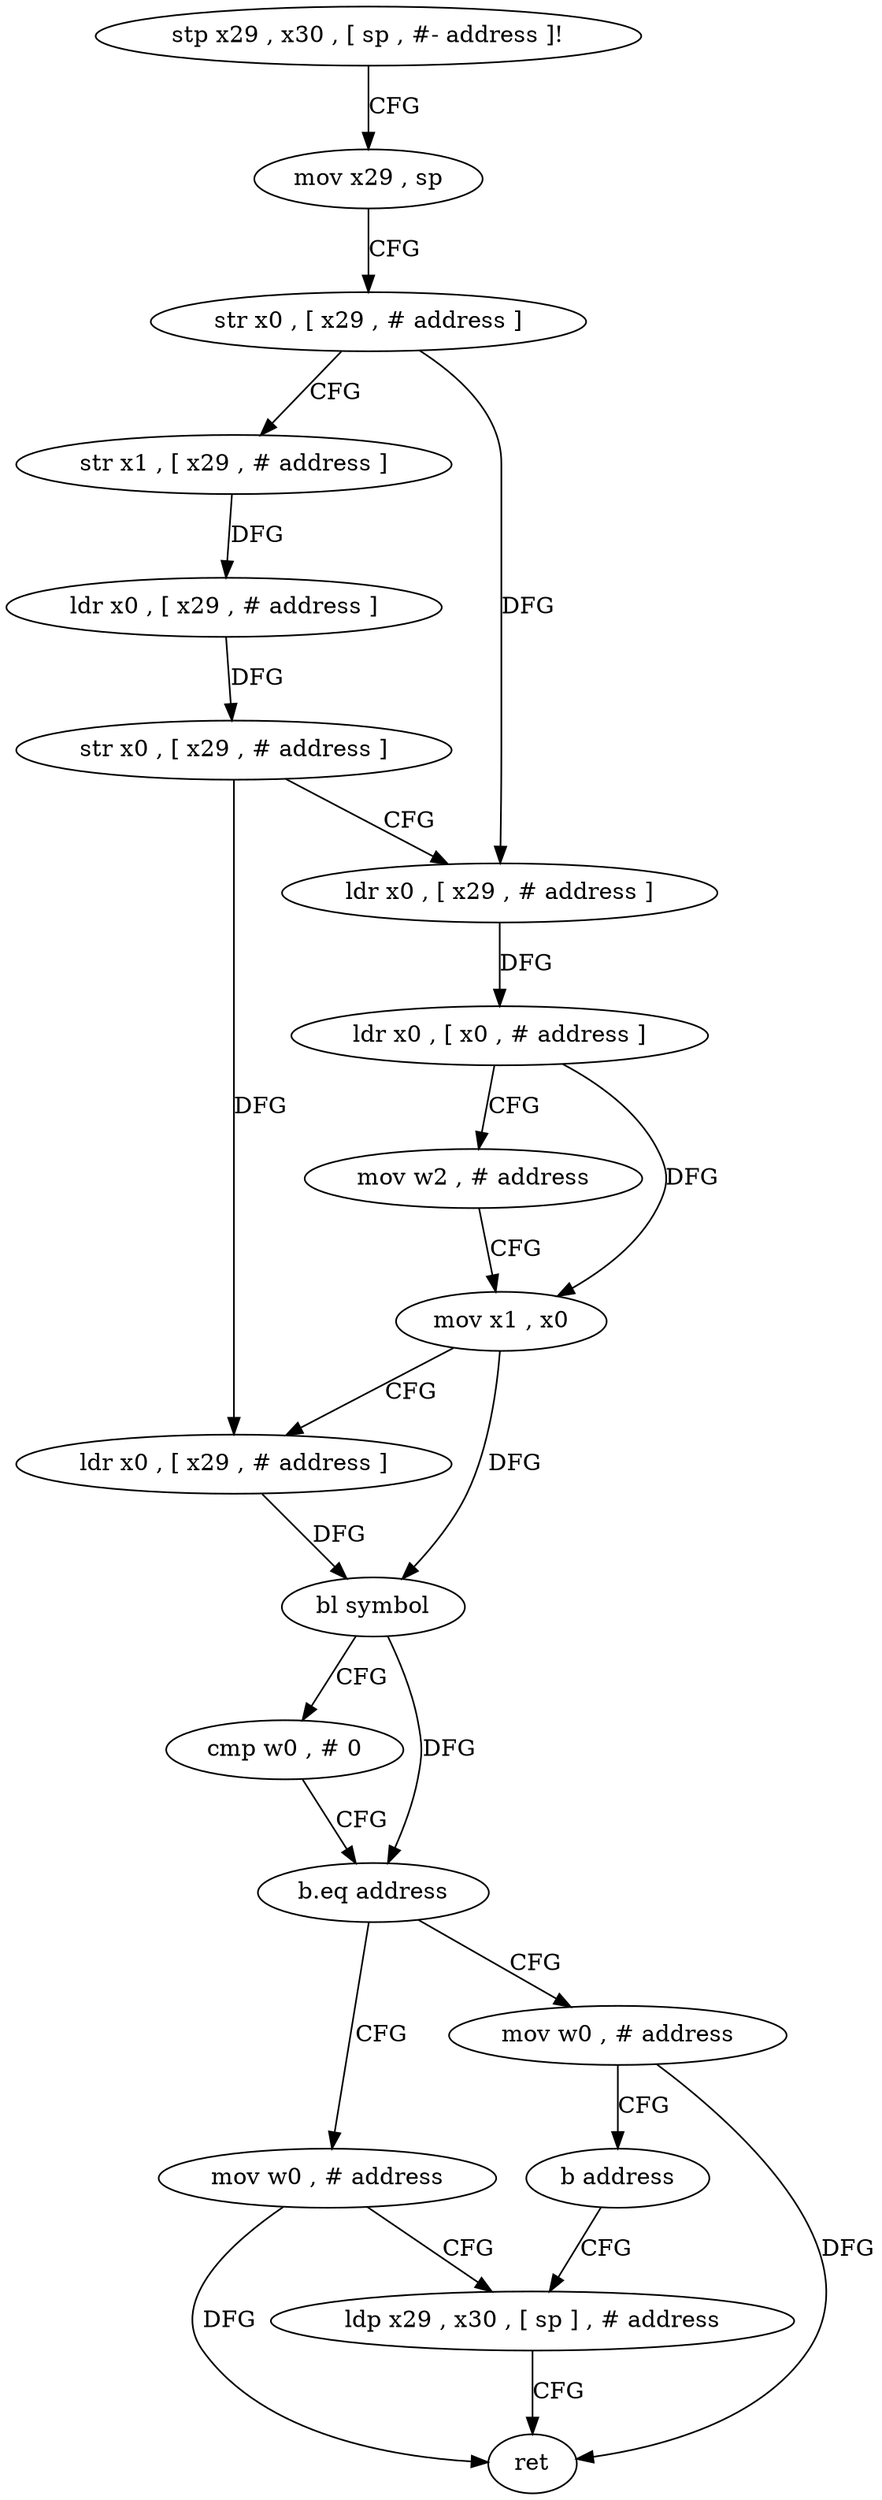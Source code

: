 digraph "func" {
"4208596" [label = "stp x29 , x30 , [ sp , #- address ]!" ]
"4208600" [label = "mov x29 , sp" ]
"4208604" [label = "str x0 , [ x29 , # address ]" ]
"4208608" [label = "str x1 , [ x29 , # address ]" ]
"4208612" [label = "ldr x0 , [ x29 , # address ]" ]
"4208616" [label = "str x0 , [ x29 , # address ]" ]
"4208620" [label = "ldr x0 , [ x29 , # address ]" ]
"4208624" [label = "ldr x0 , [ x0 , # address ]" ]
"4208628" [label = "mov w2 , # address" ]
"4208632" [label = "mov x1 , x0" ]
"4208636" [label = "ldr x0 , [ x29 , # address ]" ]
"4208640" [label = "bl symbol" ]
"4208644" [label = "cmp w0 , # 0" ]
"4208648" [label = "b.eq address" ]
"4208660" [label = "mov w0 , # address" ]
"4208652" [label = "mov w0 , # address" ]
"4208664" [label = "ldp x29 , x30 , [ sp ] , # address" ]
"4208656" [label = "b address" ]
"4208668" [label = "ret" ]
"4208596" -> "4208600" [ label = "CFG" ]
"4208600" -> "4208604" [ label = "CFG" ]
"4208604" -> "4208608" [ label = "CFG" ]
"4208604" -> "4208620" [ label = "DFG" ]
"4208608" -> "4208612" [ label = "DFG" ]
"4208612" -> "4208616" [ label = "DFG" ]
"4208616" -> "4208620" [ label = "CFG" ]
"4208616" -> "4208636" [ label = "DFG" ]
"4208620" -> "4208624" [ label = "DFG" ]
"4208624" -> "4208628" [ label = "CFG" ]
"4208624" -> "4208632" [ label = "DFG" ]
"4208628" -> "4208632" [ label = "CFG" ]
"4208632" -> "4208636" [ label = "CFG" ]
"4208632" -> "4208640" [ label = "DFG" ]
"4208636" -> "4208640" [ label = "DFG" ]
"4208640" -> "4208644" [ label = "CFG" ]
"4208640" -> "4208648" [ label = "DFG" ]
"4208644" -> "4208648" [ label = "CFG" ]
"4208648" -> "4208660" [ label = "CFG" ]
"4208648" -> "4208652" [ label = "CFG" ]
"4208660" -> "4208664" [ label = "CFG" ]
"4208660" -> "4208668" [ label = "DFG" ]
"4208652" -> "4208656" [ label = "CFG" ]
"4208652" -> "4208668" [ label = "DFG" ]
"4208664" -> "4208668" [ label = "CFG" ]
"4208656" -> "4208664" [ label = "CFG" ]
}
